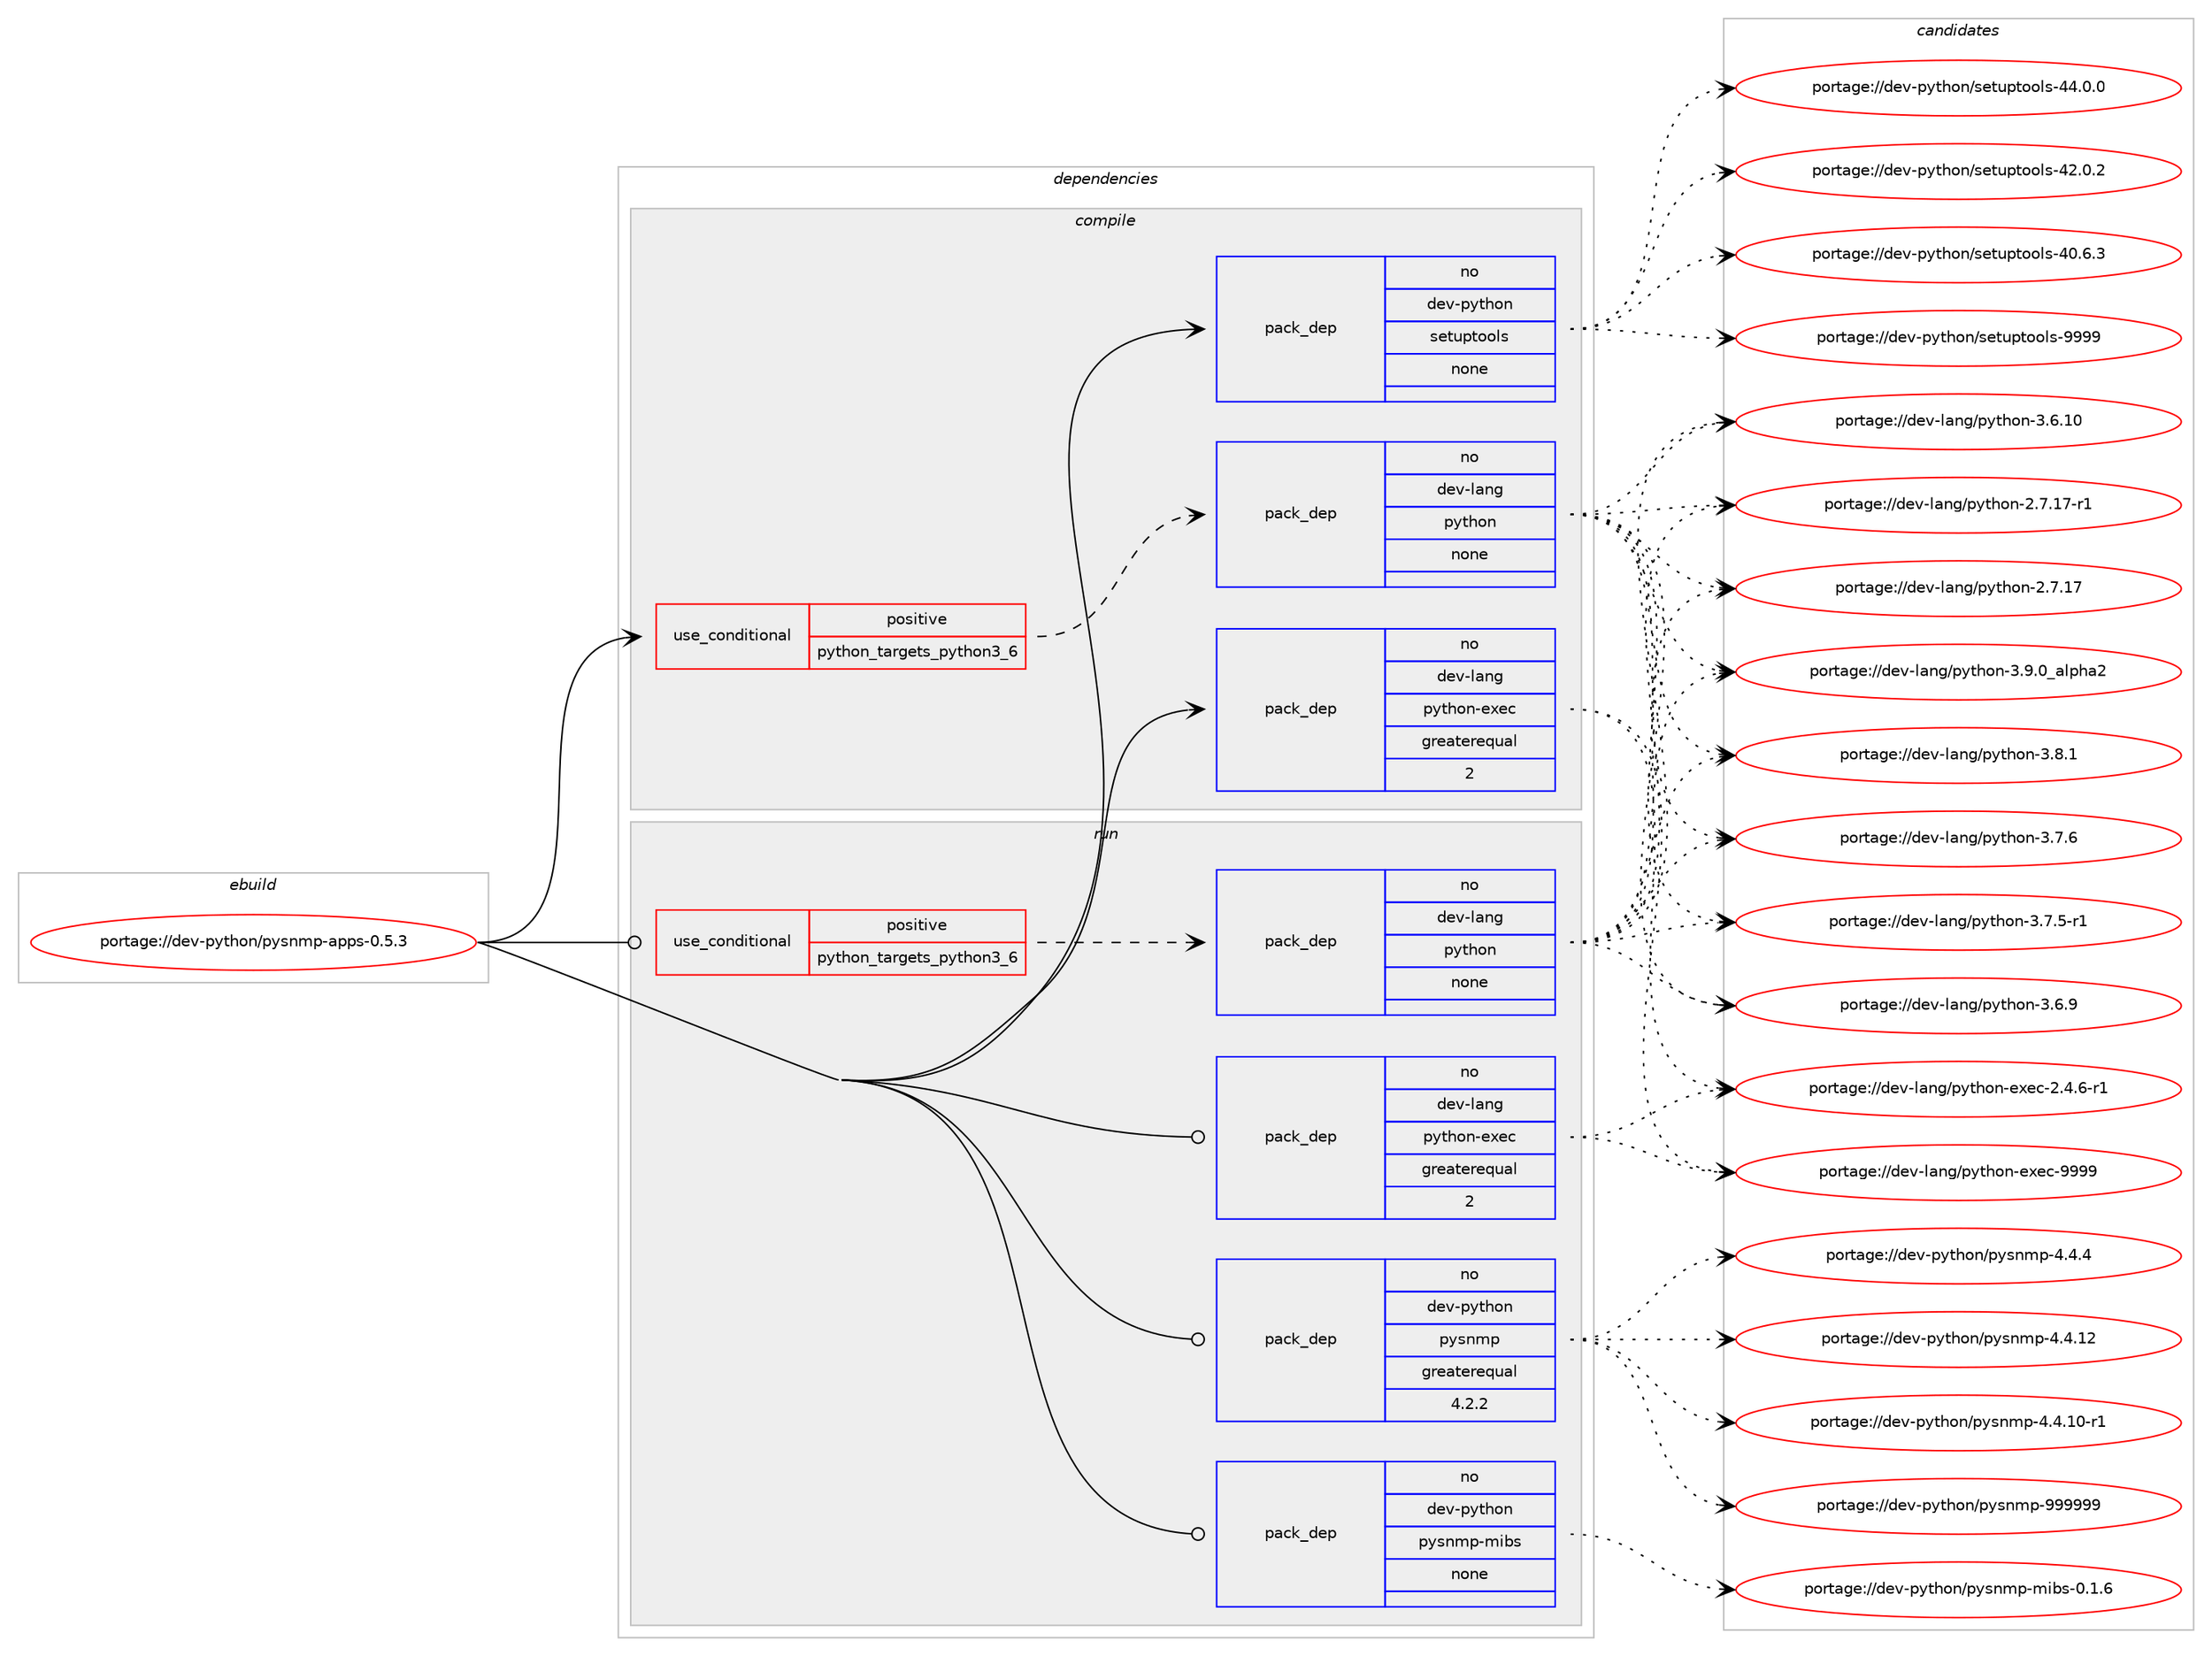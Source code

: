 digraph prolog {

# *************
# Graph options
# *************

newrank=true;
concentrate=true;
compound=true;
graph [rankdir=LR,fontname=Helvetica,fontsize=10,ranksep=1.5];#, ranksep=2.5, nodesep=0.2];
edge  [arrowhead=vee];
node  [fontname=Helvetica,fontsize=10];

# **********
# The ebuild
# **********

subgraph cluster_leftcol {
color=gray;
rank=same;
label=<<i>ebuild</i>>;
id [label="portage://dev-python/pysnmp-apps-0.5.3", color=red, width=4, href="../dev-python/pysnmp-apps-0.5.3.svg"];
}

# ****************
# The dependencies
# ****************

subgraph cluster_midcol {
color=gray;
label=<<i>dependencies</i>>;
subgraph cluster_compile {
fillcolor="#eeeeee";
style=filled;
label=<<i>compile</i>>;
subgraph cond108569 {
dependency435118 [label=<<TABLE BORDER="0" CELLBORDER="1" CELLSPACING="0" CELLPADDING="4"><TR><TD ROWSPAN="3" CELLPADDING="10">use_conditional</TD></TR><TR><TD>positive</TD></TR><TR><TD>python_targets_python3_6</TD></TR></TABLE>>, shape=none, color=red];
subgraph pack321627 {
dependency435119 [label=<<TABLE BORDER="0" CELLBORDER="1" CELLSPACING="0" CELLPADDING="4" WIDTH="220"><TR><TD ROWSPAN="6" CELLPADDING="30">pack_dep</TD></TR><TR><TD WIDTH="110">no</TD></TR><TR><TD>dev-lang</TD></TR><TR><TD>python</TD></TR><TR><TD>none</TD></TR><TR><TD></TD></TR></TABLE>>, shape=none, color=blue];
}
dependency435118:e -> dependency435119:w [weight=20,style="dashed",arrowhead="vee"];
}
id:e -> dependency435118:w [weight=20,style="solid",arrowhead="vee"];
subgraph pack321628 {
dependency435120 [label=<<TABLE BORDER="0" CELLBORDER="1" CELLSPACING="0" CELLPADDING="4" WIDTH="220"><TR><TD ROWSPAN="6" CELLPADDING="30">pack_dep</TD></TR><TR><TD WIDTH="110">no</TD></TR><TR><TD>dev-lang</TD></TR><TR><TD>python-exec</TD></TR><TR><TD>greaterequal</TD></TR><TR><TD>2</TD></TR></TABLE>>, shape=none, color=blue];
}
id:e -> dependency435120:w [weight=20,style="solid",arrowhead="vee"];
subgraph pack321629 {
dependency435121 [label=<<TABLE BORDER="0" CELLBORDER="1" CELLSPACING="0" CELLPADDING="4" WIDTH="220"><TR><TD ROWSPAN="6" CELLPADDING="30">pack_dep</TD></TR><TR><TD WIDTH="110">no</TD></TR><TR><TD>dev-python</TD></TR><TR><TD>setuptools</TD></TR><TR><TD>none</TD></TR><TR><TD></TD></TR></TABLE>>, shape=none, color=blue];
}
id:e -> dependency435121:w [weight=20,style="solid",arrowhead="vee"];
}
subgraph cluster_compileandrun {
fillcolor="#eeeeee";
style=filled;
label=<<i>compile and run</i>>;
}
subgraph cluster_run {
fillcolor="#eeeeee";
style=filled;
label=<<i>run</i>>;
subgraph cond108570 {
dependency435122 [label=<<TABLE BORDER="0" CELLBORDER="1" CELLSPACING="0" CELLPADDING="4"><TR><TD ROWSPAN="3" CELLPADDING="10">use_conditional</TD></TR><TR><TD>positive</TD></TR><TR><TD>python_targets_python3_6</TD></TR></TABLE>>, shape=none, color=red];
subgraph pack321630 {
dependency435123 [label=<<TABLE BORDER="0" CELLBORDER="1" CELLSPACING="0" CELLPADDING="4" WIDTH="220"><TR><TD ROWSPAN="6" CELLPADDING="30">pack_dep</TD></TR><TR><TD WIDTH="110">no</TD></TR><TR><TD>dev-lang</TD></TR><TR><TD>python</TD></TR><TR><TD>none</TD></TR><TR><TD></TD></TR></TABLE>>, shape=none, color=blue];
}
dependency435122:e -> dependency435123:w [weight=20,style="dashed",arrowhead="vee"];
}
id:e -> dependency435122:w [weight=20,style="solid",arrowhead="odot"];
subgraph pack321631 {
dependency435124 [label=<<TABLE BORDER="0" CELLBORDER="1" CELLSPACING="0" CELLPADDING="4" WIDTH="220"><TR><TD ROWSPAN="6" CELLPADDING="30">pack_dep</TD></TR><TR><TD WIDTH="110">no</TD></TR><TR><TD>dev-lang</TD></TR><TR><TD>python-exec</TD></TR><TR><TD>greaterequal</TD></TR><TR><TD>2</TD></TR></TABLE>>, shape=none, color=blue];
}
id:e -> dependency435124:w [weight=20,style="solid",arrowhead="odot"];
subgraph pack321632 {
dependency435125 [label=<<TABLE BORDER="0" CELLBORDER="1" CELLSPACING="0" CELLPADDING="4" WIDTH="220"><TR><TD ROWSPAN="6" CELLPADDING="30">pack_dep</TD></TR><TR><TD WIDTH="110">no</TD></TR><TR><TD>dev-python</TD></TR><TR><TD>pysnmp</TD></TR><TR><TD>greaterequal</TD></TR><TR><TD>4.2.2</TD></TR></TABLE>>, shape=none, color=blue];
}
id:e -> dependency435125:w [weight=20,style="solid",arrowhead="odot"];
subgraph pack321633 {
dependency435126 [label=<<TABLE BORDER="0" CELLBORDER="1" CELLSPACING="0" CELLPADDING="4" WIDTH="220"><TR><TD ROWSPAN="6" CELLPADDING="30">pack_dep</TD></TR><TR><TD WIDTH="110">no</TD></TR><TR><TD>dev-python</TD></TR><TR><TD>pysnmp-mibs</TD></TR><TR><TD>none</TD></TR><TR><TD></TD></TR></TABLE>>, shape=none, color=blue];
}
id:e -> dependency435126:w [weight=20,style="solid",arrowhead="odot"];
}
}

# **************
# The candidates
# **************

subgraph cluster_choices {
rank=same;
color=gray;
label=<<i>candidates</i>>;

subgraph choice321627 {
color=black;
nodesep=1;
choice10010111845108971101034711212111610411111045514657464895971081121049750 [label="portage://dev-lang/python-3.9.0_alpha2", color=red, width=4,href="../dev-lang/python-3.9.0_alpha2.svg"];
choice100101118451089711010347112121116104111110455146564649 [label="portage://dev-lang/python-3.8.1", color=red, width=4,href="../dev-lang/python-3.8.1.svg"];
choice100101118451089711010347112121116104111110455146554654 [label="portage://dev-lang/python-3.7.6", color=red, width=4,href="../dev-lang/python-3.7.6.svg"];
choice1001011184510897110103471121211161041111104551465546534511449 [label="portage://dev-lang/python-3.7.5-r1", color=red, width=4,href="../dev-lang/python-3.7.5-r1.svg"];
choice100101118451089711010347112121116104111110455146544657 [label="portage://dev-lang/python-3.6.9", color=red, width=4,href="../dev-lang/python-3.6.9.svg"];
choice10010111845108971101034711212111610411111045514654464948 [label="portage://dev-lang/python-3.6.10", color=red, width=4,href="../dev-lang/python-3.6.10.svg"];
choice100101118451089711010347112121116104111110455046554649554511449 [label="portage://dev-lang/python-2.7.17-r1", color=red, width=4,href="../dev-lang/python-2.7.17-r1.svg"];
choice10010111845108971101034711212111610411111045504655464955 [label="portage://dev-lang/python-2.7.17", color=red, width=4,href="../dev-lang/python-2.7.17.svg"];
dependency435119:e -> choice10010111845108971101034711212111610411111045514657464895971081121049750:w [style=dotted,weight="100"];
dependency435119:e -> choice100101118451089711010347112121116104111110455146564649:w [style=dotted,weight="100"];
dependency435119:e -> choice100101118451089711010347112121116104111110455146554654:w [style=dotted,weight="100"];
dependency435119:e -> choice1001011184510897110103471121211161041111104551465546534511449:w [style=dotted,weight="100"];
dependency435119:e -> choice100101118451089711010347112121116104111110455146544657:w [style=dotted,weight="100"];
dependency435119:e -> choice10010111845108971101034711212111610411111045514654464948:w [style=dotted,weight="100"];
dependency435119:e -> choice100101118451089711010347112121116104111110455046554649554511449:w [style=dotted,weight="100"];
dependency435119:e -> choice10010111845108971101034711212111610411111045504655464955:w [style=dotted,weight="100"];
}
subgraph choice321628 {
color=black;
nodesep=1;
choice10010111845108971101034711212111610411111045101120101994557575757 [label="portage://dev-lang/python-exec-9999", color=red, width=4,href="../dev-lang/python-exec-9999.svg"];
choice10010111845108971101034711212111610411111045101120101994550465246544511449 [label="portage://dev-lang/python-exec-2.4.6-r1", color=red, width=4,href="../dev-lang/python-exec-2.4.6-r1.svg"];
dependency435120:e -> choice10010111845108971101034711212111610411111045101120101994557575757:w [style=dotted,weight="100"];
dependency435120:e -> choice10010111845108971101034711212111610411111045101120101994550465246544511449:w [style=dotted,weight="100"];
}
subgraph choice321629 {
color=black;
nodesep=1;
choice10010111845112121116104111110471151011161171121161111111081154557575757 [label="portage://dev-python/setuptools-9999", color=red, width=4,href="../dev-python/setuptools-9999.svg"];
choice100101118451121211161041111104711510111611711211611111110811545525246484648 [label="portage://dev-python/setuptools-44.0.0", color=red, width=4,href="../dev-python/setuptools-44.0.0.svg"];
choice100101118451121211161041111104711510111611711211611111110811545525046484650 [label="portage://dev-python/setuptools-42.0.2", color=red, width=4,href="../dev-python/setuptools-42.0.2.svg"];
choice100101118451121211161041111104711510111611711211611111110811545524846544651 [label="portage://dev-python/setuptools-40.6.3", color=red, width=4,href="../dev-python/setuptools-40.6.3.svg"];
dependency435121:e -> choice10010111845112121116104111110471151011161171121161111111081154557575757:w [style=dotted,weight="100"];
dependency435121:e -> choice100101118451121211161041111104711510111611711211611111110811545525246484648:w [style=dotted,weight="100"];
dependency435121:e -> choice100101118451121211161041111104711510111611711211611111110811545525046484650:w [style=dotted,weight="100"];
dependency435121:e -> choice100101118451121211161041111104711510111611711211611111110811545524846544651:w [style=dotted,weight="100"];
}
subgraph choice321630 {
color=black;
nodesep=1;
choice10010111845108971101034711212111610411111045514657464895971081121049750 [label="portage://dev-lang/python-3.9.0_alpha2", color=red, width=4,href="../dev-lang/python-3.9.0_alpha2.svg"];
choice100101118451089711010347112121116104111110455146564649 [label="portage://dev-lang/python-3.8.1", color=red, width=4,href="../dev-lang/python-3.8.1.svg"];
choice100101118451089711010347112121116104111110455146554654 [label="portage://dev-lang/python-3.7.6", color=red, width=4,href="../dev-lang/python-3.7.6.svg"];
choice1001011184510897110103471121211161041111104551465546534511449 [label="portage://dev-lang/python-3.7.5-r1", color=red, width=4,href="../dev-lang/python-3.7.5-r1.svg"];
choice100101118451089711010347112121116104111110455146544657 [label="portage://dev-lang/python-3.6.9", color=red, width=4,href="../dev-lang/python-3.6.9.svg"];
choice10010111845108971101034711212111610411111045514654464948 [label="portage://dev-lang/python-3.6.10", color=red, width=4,href="../dev-lang/python-3.6.10.svg"];
choice100101118451089711010347112121116104111110455046554649554511449 [label="portage://dev-lang/python-2.7.17-r1", color=red, width=4,href="../dev-lang/python-2.7.17-r1.svg"];
choice10010111845108971101034711212111610411111045504655464955 [label="portage://dev-lang/python-2.7.17", color=red, width=4,href="../dev-lang/python-2.7.17.svg"];
dependency435123:e -> choice10010111845108971101034711212111610411111045514657464895971081121049750:w [style=dotted,weight="100"];
dependency435123:e -> choice100101118451089711010347112121116104111110455146564649:w [style=dotted,weight="100"];
dependency435123:e -> choice100101118451089711010347112121116104111110455146554654:w [style=dotted,weight="100"];
dependency435123:e -> choice1001011184510897110103471121211161041111104551465546534511449:w [style=dotted,weight="100"];
dependency435123:e -> choice100101118451089711010347112121116104111110455146544657:w [style=dotted,weight="100"];
dependency435123:e -> choice10010111845108971101034711212111610411111045514654464948:w [style=dotted,weight="100"];
dependency435123:e -> choice100101118451089711010347112121116104111110455046554649554511449:w [style=dotted,weight="100"];
dependency435123:e -> choice10010111845108971101034711212111610411111045504655464955:w [style=dotted,weight="100"];
}
subgraph choice321631 {
color=black;
nodesep=1;
choice10010111845108971101034711212111610411111045101120101994557575757 [label="portage://dev-lang/python-exec-9999", color=red, width=4,href="../dev-lang/python-exec-9999.svg"];
choice10010111845108971101034711212111610411111045101120101994550465246544511449 [label="portage://dev-lang/python-exec-2.4.6-r1", color=red, width=4,href="../dev-lang/python-exec-2.4.6-r1.svg"];
dependency435124:e -> choice10010111845108971101034711212111610411111045101120101994557575757:w [style=dotted,weight="100"];
dependency435124:e -> choice10010111845108971101034711212111610411111045101120101994550465246544511449:w [style=dotted,weight="100"];
}
subgraph choice321632 {
color=black;
nodesep=1;
choice100101118451121211161041111104711212111511010911245575757575757 [label="portage://dev-python/pysnmp-999999", color=red, width=4,href="../dev-python/pysnmp-999999.svg"];
choice1001011184511212111610411111047112121115110109112455246524652 [label="portage://dev-python/pysnmp-4.4.4", color=red, width=4,href="../dev-python/pysnmp-4.4.4.svg"];
choice100101118451121211161041111104711212111511010911245524652464950 [label="portage://dev-python/pysnmp-4.4.12", color=red, width=4,href="../dev-python/pysnmp-4.4.12.svg"];
choice1001011184511212111610411111047112121115110109112455246524649484511449 [label="portage://dev-python/pysnmp-4.4.10-r1", color=red, width=4,href="../dev-python/pysnmp-4.4.10-r1.svg"];
dependency435125:e -> choice100101118451121211161041111104711212111511010911245575757575757:w [style=dotted,weight="100"];
dependency435125:e -> choice1001011184511212111610411111047112121115110109112455246524652:w [style=dotted,weight="100"];
dependency435125:e -> choice100101118451121211161041111104711212111511010911245524652464950:w [style=dotted,weight="100"];
dependency435125:e -> choice1001011184511212111610411111047112121115110109112455246524649484511449:w [style=dotted,weight="100"];
}
subgraph choice321633 {
color=black;
nodesep=1;
choice10010111845112121116104111110471121211151101091124510910598115454846494654 [label="portage://dev-python/pysnmp-mibs-0.1.6", color=red, width=4,href="../dev-python/pysnmp-mibs-0.1.6.svg"];
dependency435126:e -> choice10010111845112121116104111110471121211151101091124510910598115454846494654:w [style=dotted,weight="100"];
}
}

}
